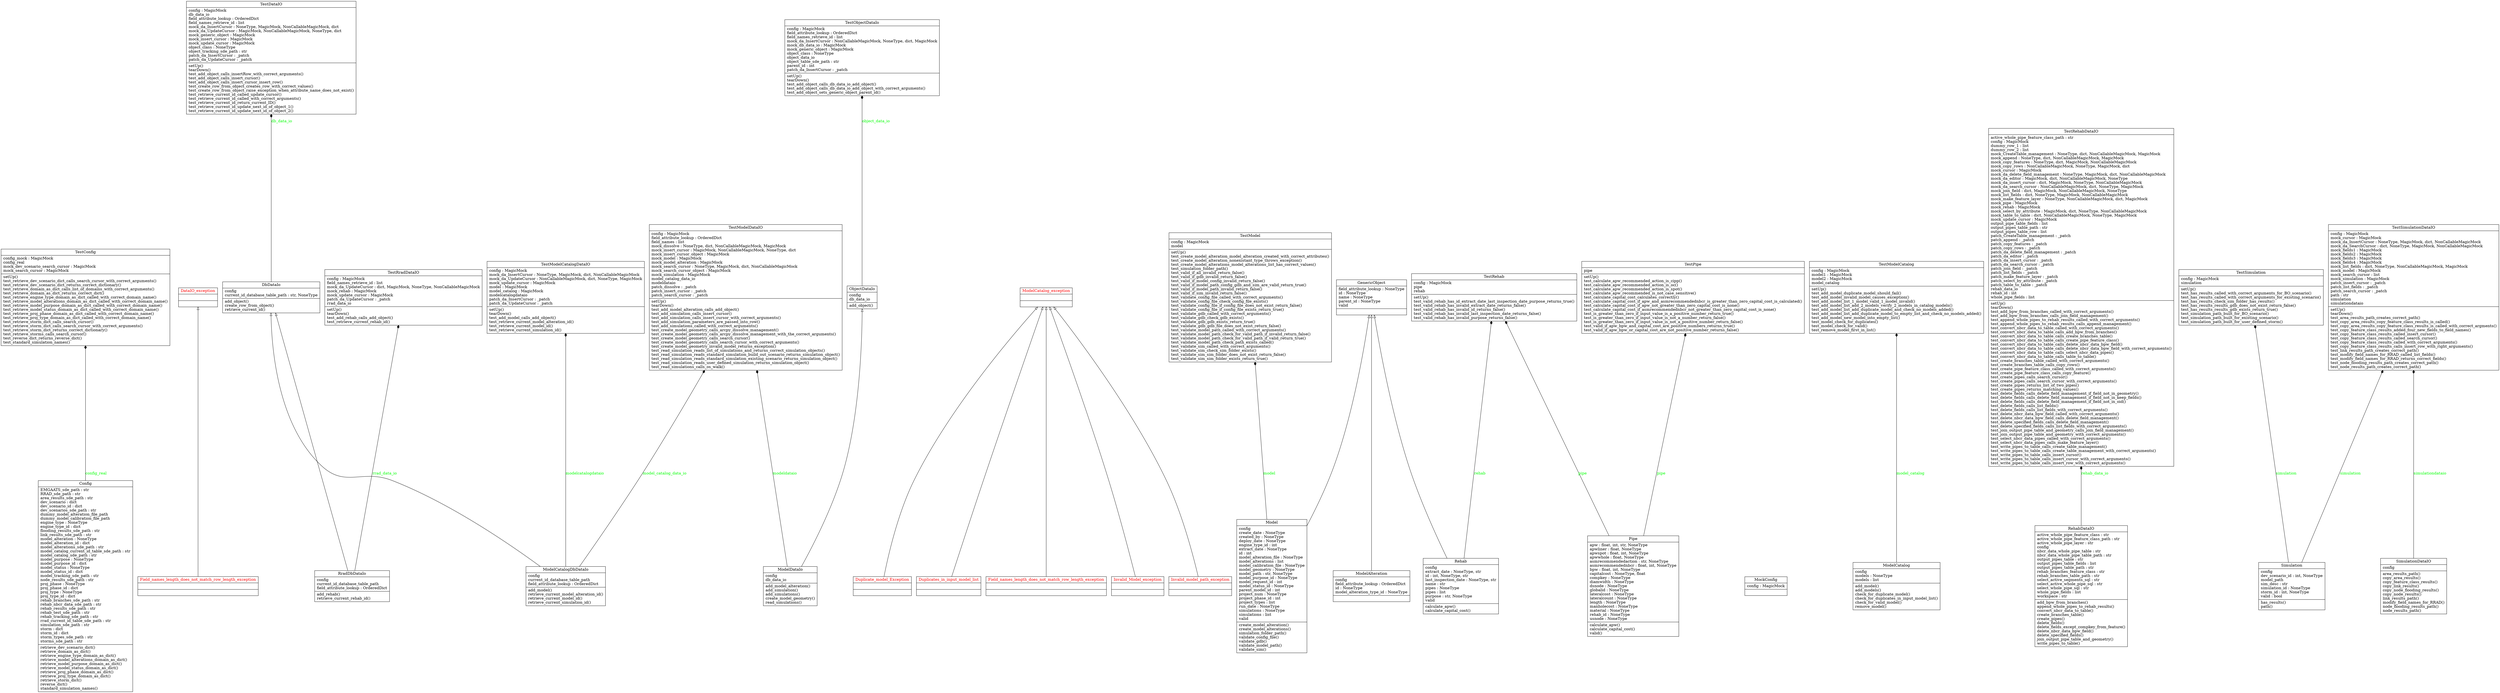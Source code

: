 digraph "classes" {
charset="utf-8"
rankdir=BT
"0" [label="{Config|EMGAATS_sde_path : str\lRRAD_sde_path : str\larea_results_sde_path : str\ldev_scenario : dict\ldev_scenario_id : dict\ldev_scenarios_sde_path : str\ldummy_model_alteration_file_path\ldummy_model_calibration_file_path\lengine_type : NoneType\lengine_type_id : dict\lflooding_results_sde_path : str\llink_results_sde_path : str\lmodel_alteration : NoneType\lmodel_alteration_id : dict\lmodel_alterations_sde_path : str\lmodel_catalog_current_id_table_sde_path : str\lmodel_catalog_sde_path : str\lmodel_purpose : NoneType\lmodel_purpose_id : dict\lmodel_status : NoneType\lmodel_status_id : dict\lmodel_tracking_sde_path : str\lnode_results_sde_path : str\lproj_phase : NoneType\lproj_phase_id : dict\lproj_type : NoneType\lproj_type_id : dict\lrehab_branches_sde_path : str\lrehab_nbcr_data_sde_path : str\lrehab_results_sde_path : str\lrehab_test_sde_path : str\lrehab_tracking_sde_path : str\lrrad_current_id_table_sde_path : str\lsimulation_sde_path : str\lstorm : dict\lstorm_id : dict\lstorm_types_sde_path : str\lstorms_sde_path : str\l|retrieve_dev_scenario_dict()\lretrieve_domain_as_dict()\lretrieve_engine_type_domain_as_dict()\lretrieve_model_alterations_domain_as_dict()\lretrieve_model_purpose_domain_as_dict()\lretrieve_model_status_domain_as_dict()\lretrieve_proj_phase_domain_as_dict()\lretrieve_proj_type_domain_as_dict()\lretrieve_storm_dict()\lreverse_dict()\lstandard_simulation_names()\l}", shape="record"];
"1" [fontcolor="red", label="{DataIO_exception|\l|}", shape="record"];
"2" [label="{DbDataIo|config\lcurrent_id_database_table_path : str, NoneType\l|add_object()\lcreate_row_from_object()\lretrieve_current_id()\l}", shape="record"];
"3" [fontcolor="red", label="{Duplicate_model_Exception|\l|}", shape="record"];
"4" [fontcolor="red", label="{Duplicates_in_input_model_list|\l|}", shape="record"];
"5" [fontcolor="red", label="{Field_names_length_does_not_match_row_length_exception|\l|}", shape="record"];
"6" [fontcolor="red", label="{Field_names_length_does_not_match_row_length_exception|\l|}", shape="record"];
"7" [label="{GenericObject|field_attribute_lookup : NoneType\lid : NoneType\lname : NoneType\lparent_id : NoneType\lvalid\l|}", shape="record"];
"8" [fontcolor="red", label="{Invalid_Model_exception|\l|}", shape="record"];
"9" [fontcolor="red", label="{Invalid_model_path_exception|\l|}", shape="record"];
"10" [label="{MockConfig|config : MagicMock\l|}", shape="record"];
"11" [label="{Model|config\lcreate_date : NoneType\lcreated_by : NoneType\ldeploy_date : NoneType\lengine_type_id : int\lextract_date : NoneType\lid : int\lmodel_alteration_file : NoneType\lmodel_alterations : list\lmodel_calibration_file : NoneType\lmodel_geometry : NoneType\lmodel_path : str, NoneType\lmodel_purpose_id : NoneType\lmodel_request_id : int\lmodel_status_id : NoneType\lparent_model_id : int\lproject_num : NoneType\lproject_phase_id : int\lproject_types : list\lrun_date : NoneType\lsimulations : NoneType\lsimulations : list\lvalid\l|create_model_alteration()\lcreate_model_alterations()\lsimulation_folder_path()\lvalidate_config_file()\lvalidate_gdb()\lvalidate_model_path()\lvalidate_sim()\l}", shape="record"];
"12" [label="{ModelAlteration|config\lfield_attribute_lookup : OrderedDict\lid : NoneType\lmodel_alteration_type_id : NoneType\l|}", shape="record"];
"13" [label="{ModelCatalog|config\lmodels : NoneType\lmodels : list\l|add_model()\ladd_models()\lcheck_for_duplicate_model()\lcheck_for_duplicates_in_input_model_list()\lcheck_for_valid_model()\lremove_model()\l}", shape="record"];
"14" [label="{ModelCatalogDbDataIo|config\lcurrent_id_database_table_path\lfield_attribute_lookup : OrderedDict\l|add_model()\lretrieve_current_model_alteration_id()\lretrieve_current_model_id()\lretrieve_current_simulation_id()\l}", shape="record"];
"15" [fontcolor="red", label="{ModelCatalog_exception|\l|}", shape="record"];
"16" [label="{ModelDataIo|config\ldb_data_io\l|add_model_alteration()\ladd_simulation()\ladd_simulations()\lcreate_model_geometry()\lread_simulations()\l}", shape="record"];
"17" [label="{ObjectDataIo|config\ldb_data_io\l|add_object()\l}", shape="record"];
"18" [label="{Pipe|apw : float, int, str, NoneType\lapwliner : float, NoneType\lapwspot : float, int, NoneType\lapwwhole : float, NoneType\lasmrecommendedaction : str, NoneType\lasmrecommendednbcr : float, int, NoneType\lbpw : float, int, NoneType\lcapitalcost : NoneType, float\lcompkey : NoneType\ldiamwidth : NoneType\ldsnode : NoneType\lglobalid : NoneType\llateralcost : NoneType\llateralcount : NoneType\llength : NoneType\lmanholecost : NoneType\lmaterial : NoneType\lrehab_id : NoneType\lusnode : NoneType\l|calculate_apw()\lcalculate_capital_cost()\lvalid()\l}", shape="record"];
"19" [label="{Rehab|config\lextract_date : NoneType, str\lid : int, NoneType, str\llast_inspection_date : NoneType, str\lname : str\lpipes : NoneType\lpipes : list\lpurpose : str, NoneType\lvalid\l|calculate_apw()\lcalculate_capital_cost()\l}", shape="record"];
"20" [label="{RehabDataIO|active_whole_pipe_feature_class : str\lactive_whole_pipe_feature_class_path : str\lactive_whole_pipe_layer : str\lconfig\lnbcr_data_whole_pipe_table : str\lnbcr_data_whole_pipe_table_path : str\loutput_pipes_table : str\loutput_pipes_table_fields : list\loutput_pipes_table_path : str\lrehab_branches_feature_class : str\lrehab_branches_table_path : str\lselect_active_segments_sql : str\lselect_active_whole_pipe_sql : str\lselect_whole_pipe_sql : str\lwhole_pipe_fields : list\lworkspace : str\l|add_bpw_from_branches()\lappend_whole_pipes_to_rehab_results()\lconvert_nbcr_data_to_table()\lcreate_branches_table()\lcreate_pipes()\ldelete_fields()\ldelete_fields_except_compkey_from_feature()\ldelete_nbcr_data_bpw_field()\ldelete_specified_fields()\ljoin_output_pipe_table_and_geometry()\lwrite_pipes_to_table()\l}", shape="record"];
"21" [label="{RradDbDataIo|config\lcurrent_id_database_table_path\lfield_attribute_lookup : OrderedDict\l|add_rehab()\lretrieve_current_rehab_id()\l}", shape="record"];
"22" [label="{Simulation|config\ldev_scenario_id : int, NoneType\lmodel_path\lsim_desc : str\lsimulation_id : NoneType\lstorm_id : int, NoneType\lvalid : bool\l|has_results()\lpath()\l}", shape="record"];
"23" [label="{SimulationDataIO|config\l|area_results_path()\lcopy_area_results()\lcopy_feature_class_results()\lcopy_link_results()\lcopy_node_flooding_results()\lcopy_node_results()\llink_results_path()\lmodify_field_names_for_RRAD()\lnode_flooding_results_path()\lnode_results_path()\l}", shape="record"];
"24" [label="{TestConfig|config_mock : MagicMock\lconfig_real\lmock_dev_scenario_search_cursor : MagicMock\lmock_search_cursor : MagicMock\l|setUp()\ltest_retrieve_dev_scenario_dict_calls_search_cursor_with_correct_arguments()\ltest_retrieve_dev_scenario_dict_returns_correct_dictionary()\ltest_retrieve_domain_as_dict_calls_list_of_domains_with_correct_arguments()\ltest_retrieve_domain_as_dict_returns_correct_dict()\ltest_retrieve_engine_type_domain_as_dict_called_with_correct_domain_name()\ltest_retrieve_model_alterations_domain_as_dict_called_with_correct_domain_name()\ltest_retrieve_model_purpose_domain_as_dict_called_with_correct_domain_name()\ltest_retrieve_model_status_domain_as_dict_called_with_correct_domain_name()\ltest_retrieve_proj_phase_domain_as_dict_called_with_correct_domain_name()\ltest_retrieve_proj_type_domain_as_dict_called_with_correct_domain_name()\ltest_retrieve_storm_dict_calls_search_cursor()\ltest_retrieve_storm_dict_calls_search_cursor_with_correct_arguments()\ltest_retrieve_storm_dict_returns_correct_dictionary()\ltest_retrieve_storms_calls_search_cursor()\ltest_reverse_dict_returns_reverse_dict()\ltest_standard_simulation_names()\l}", shape="record"];
"25" [label="{TestDataIO|config : MagicMock\ldb_data_io\lfield_attribute_lookup : OrderedDict\lfield_names_retrieve_id : list\lmock_da_InsertCursor : NoneType, MagicMock, NonCallableMagicMock, dict\lmock_da_UpdateCursor : MagicMock, NonCallableMagicMock, NoneType, dict\lmock_generic_object : MagicMock\lmock_insert_cursor : MagicMock\lmock_update_cursor : MagicMock\lobject_class : NoneType\lobject_tracking_sde_path : str\lpatch_da_InsertCursor : _patch\lpatch_da_UpdateCursor : _patch\l|setUp()\ltearDown()\ltest_add_object_calls_insertRow_with_correct_arguments()\ltest_add_object_calls_insert_cursor()\ltest_add_object_calls_insert_cursor_insert_row()\ltest_create_row_from_object_creates_row_with_correct_values()\ltest_create_row_from_object_raise_exception_when_attribute_name_does_not_exist()\ltest_retrieve_current_id_called_update_cursor()\ltest_retrieve_current_id_called_with_correct_arguments()\ltest_retrieve_current_id_return_current_ID()\ltest_retrieve_current_id_update_next_id_of_object_1()\ltest_retrieve_current_id_update_next_id_of_object_2()\l}", shape="record"];
"26" [label="{TestModel|config : MagicMock\lmodel\l|setUp()\ltest_create_model_alteration_model_alteration_created_with_correct_attributes()\ltest_create_model_alteration_nonexistant_type_throws_exception()\ltest_create_model_alterations_model_alterations_list_has_correct_values()\ltest_simulation_folder_path()\ltest_valid_if_all_invalid_return_false()\ltest_valid_if_gdb_invalid_return_false()\ltest_valid_if_model_config_invalid_return_false()\ltest_valid_if_model_path_config_gdb_and_sim_are_valid_return_true()\ltest_valid_if_model_path_invalid_return_false()\ltest_valid_if_sim_invalid_return_false()\ltest_validate_config_file_called_with_correct_arguments()\ltest_validate_config_file_check_config_file_exists()\ltest_validate_config_file_if_config_file_does_not_exist_return_false()\ltest_validate_config_file_if_config_file_exists_return_true()\ltest_validate_gdb_called_with_correct_arguments()\ltest_validate_gdb_check_gdb_exists()\ltest_validate_gdb_gdb_exists_return_true()\ltest_validate_gdb_gdb_file_does_not_exist_return_false()\ltest_validate_model_path_called_with_correct_arguments()\ltest_validate_model_path_check_for_valid_path_if_invalid_return_false()\ltest_validate_model_path_check_for_valid_path_if_valid_return_true()\ltest_validate_model_path_check_path_exists_called()\ltest_validate_sim_called_with_correct_arguments()\ltest_validate_sim_check_sim_folder_exists()\ltest_validate_sim_sim_folder_does_not_exist_return_false()\ltest_validate_sim_sim_folder_exists_return_true()\l}", shape="record"];
"27" [label="{TestModelCatalog|config : MagicMock\lmodel1 : MagicMock\lmodel2 : MagicMock\lmodel_catalog\l|setUp()\ltest_add_model_duplicate_model_should_fail()\ltest_add_model_invalid_model_causes_exception()\ltest_add_model_list_1_model_valid_1_model_invalid()\ltest_add_model_list_add_2_models_verify_2_models_in_catalog_models()\ltest_add_model_list_add_duplicate_model_and_check_no_models_added()\ltest_add_model_list_add_duplicate_model_to_empty_list_and_check_no_models_added()\ltest_add_model_new_model_into_empty_list()\ltest_model_check_for_duplicates()\ltest_model_check_for_valid()\ltest_remove_model_first_in_list()\l}", shape="record"];
"28" [label="{TestModelCatalogDataIO|config : MagicMock\lmock_da_InsertCursor : NoneType, MagicMock, dict, NonCallableMagicMock\lmock_da_UpdateCursor : NonCallableMagicMock, dict, NoneType, MagicMock\lmock_update_cursor : MagicMock\lmodel : MagicMock\lmodel_catalog : MagicMock\lmodelcatalogdataio\lpatch_da_InsertCursor : _patch\lpatch_da_UpdateCursor : _patch\l|setUp()\ltearDown()\ltest_add_model_calls_add_object()\ltest_retrieve_current_model_alteration_id()\ltest_retrieve_current_model_id()\ltest_retrieve_current_simulation_id()\l}", shape="record"];
"29" [label="{TestModelDataIO|config : MagicMock\lfield_attribute_lookup : OrderedDict\lfield_names : list\lmock_dissolve : NoneType, dict, NonCallableMagicMock, MagicMock\lmock_insert_cursor : MagicMock, NonCallableMagicMock, NoneType, dict\lmock_insert_cursor_object : MagicMock\lmock_model : MagicMock\lmock_model_alteration : MagicMock\lmock_search_cursor : NoneType, MagicMock, dict, NonCallableMagicMock\lmock_search_cursor_object : MagicMock\lmock_simulation : MagicMock\lmodel_catalog_data_io\lmodeldataio\lpatch_dissolve : _patch\lpatch_insert_cursor : _patch\lpatch_search_cursor : _patch\l|setUp()\ltearDown()\ltest_add_model_alteration_calls_add_object()\ltest_add_simulation_calls_insert_cursor()\ltest_add_simulation_calls_insert_cursor_with_correct_arguments()\ltest_add_simulation_parameters_are_passed_into_row()\ltest_add_simulations_called_with_correct_arguments()\ltest_create_model_geometry_calls_arcpy_dissolve_management()\ltest_create_model_geometry_calls_arcpy_dissolve_management_with_the_correct_arguments()\ltest_create_model_geometry_calls_search_cursor()\ltest_create_model_geometry_calls_search_cursor_with_correct_arguments()\ltest_create_model_geometry_invalid_model_returns_exception()\ltest_read_simulation_reads_list_of_simulations_and_returns_correct_simulation_objects()\ltest_read_simulation_reads_standard_simulation_build_out_scenario_returns_simulation_object()\ltest_read_simulation_reads_standard_simulation_existing_scenario_returns_simulation_object()\ltest_read_simulation_reads_user_defined_simulation_returns_simulation_object()\ltest_read_simulations_calls_os_walk()\l}", shape="record"];
"30" [label="{TestObjectDataIo|config : MagicMock\lfield_attribute_lookup : OrderedDict\lfield_names_retrieve_id : list\lmock_da_InsertCursor : NonCallableMagicMock, NoneType, dict, MagicMock\lmock_db_data_io : MagicMock\lmock_generic_object : MagicMock\lobject_class : NoneType\lobject_data_io\lobject_table_sde_path : str\lparent_id : int\lpatch_da_InsertCursor : _patch\l|setUp()\ltearDown()\ltest_add_object_calls_db_data_io_add_object()\ltest_add_object_calls_db_data_io_add_object_with_correct_arguments()\ltest_add_object_sets_generic_object_parent_id()\l}", shape="record"];
"31" [label="{TestPipe|pipe\l|setUp()\ltest_calculate_apw_recommended_action_is_cipp()\ltest_calculate_apw_recommended_action_is_oc()\ltest_calculate_apw_recommended_action_is_spot()\ltest_calculate_apw_recommended_is_not_case_sensitive()\ltest_calculate_capital_cost_calculates_correctly()\ltest_calculate_capital_cost_if_apw_and_asmrecommendednbcr_is_greater_than_zero_capital_cost_is_calculated()\ltest_calculate_capital_cost_if_apw_not_greater_than_zero_capital_cost_is_none()\ltest_calculate_capital_cost_if_asmrecommendednbcr_not_greater_than_zero_capital_cost_is_none()\ltest_is_greater_than_zero_if_input_value_is_a_positive_number_return_true()\ltest_is_greater_than_zero_if_input_value_is_not_a_number_return_false()\ltest_is_greater_than_zero_if_input_value_is_not_a_positive_number_return_false()\ltest_valid_if_apw_bpw_and_capital_cost_are_positive_numbers_returns_true()\ltest_valid_if_apw_bpw_or_capital_cost_are_not_positive_number_returns_false()\l}", shape="record"];
"32" [label="{TestRehab|config : MagicMock\lpipe\lrehab\l|setUp()\ltest_valid_rehab_has_id_extract_date_last_inspection_date_purpose_returns_true()\ltest_valid_rehab_has_invalid_extract_date_returns_false()\ltest_valid_rehab_has_invalid_id_returns_false()\ltest_valid_rehab_has_invalid_last_inspection_date_returns_false()\ltest_valid_rehab_has_invalid_purpose_returns_false()\l}", shape="record"];
"33" [label="{TestRehabDataIO|active_whole_pipe_feature_class_path : str\lconfig : MagicMock\ldummy_row_1 : list\ldummy_row_2 : list\lmock_CreateTable_management : NoneType, dict, NonCallableMagicMock, MagicMock\lmock_append : NoneType, dict, NonCallableMagicMock, MagicMock\lmock_copy_features : NoneType, dict, MagicMock, NonCallableMagicMock\lmock_copy_rows : NonCallableMagicMock, NoneType, MagicMock, dict\lmock_cursor : MagicMock\lmock_da_delete_field_management : NoneType, MagicMock, dict, NonCallableMagicMock\lmock_da_editor : MagicMock, dict, NonCallableMagicMock, NoneType\lmock_da_insert_cursor : dict, MagicMock, NoneType, NonCallableMagicMock\lmock_da_search_cursor : NonCallableMagicMock, dict, NoneType, MagicMock\lmock_join_field : dict, MagicMock, NonCallableMagicMock, NoneType\lmock_list_fields : dict, NoneType, MagicMock, NonCallableMagicMock\lmock_make_feature_layer : NoneType, NonCallableMagicMock, dict, MagicMock\lmock_pipe : MagicMock\lmock_rehab : MagicMock\lmock_select_by_attribute : MagicMock, dict, NoneType, NonCallableMagicMock\lmock_table_to_table : dict, NonCallableMagicMock, NoneType, MagicMock\lmock_update_cursor : MagicMock\loutput_pipe_table_fields : list\loutput_pipes_table_path : str\loutput_pipes_table_row : list\lpatch_CreateTable_management : _patch\lpatch_append : _patch\lpatch_copy_features : _patch\lpatch_copy_rows : _patch\lpatch_da_delete_field_management : _patch\lpatch_da_editor : _patch\lpatch_da_insert_cursor : _patch\lpatch_da_search_cursor : _patch\lpatch_join_field : _patch\lpatch_list_fields : _patch\lpatch_make_feature_layer : _patch\lpatch_select_by_attribute : _patch\lpatch_table_to_table : _patch\lrehab_data_io\lrehab_id : int\lwhole_pipe_fields : list\l|setUp()\ltearDown()\ltest_add_bpw_from_branches_called_with_correct_arguments()\ltest_add_bpw_from_branches_calls_join_field_management()\ltest_append_whole_pipes_to_rehab_results_called_with_correct_arguments()\ltest_append_whole_pipes_to_rehab_results_calls_append_management()\ltest_convert_nbcr_data_to_table_called_with_correct_arguments()\ltest_convert_nbcr_data_to_table_calls_add_bpw_from_branches()\ltest_convert_nbcr_data_to_table_calls_create_branches_table()\ltest_convert_nbcr_data_to_table_calls_create_pipe_feature_class()\ltest_convert_nbcr_data_to_table_calls_delete_nbcr_data_bpw_field()\ltest_convert_nbcr_data_to_table_calls_delete_nbcr_data_bpw_field_with_correct_arguments()\ltest_convert_nbcr_data_to_table_calls_select_nbcr_data_pipes()\ltest_convert_nbcr_data_to_table_calls_table_to_table()\ltest_create_branches_table_called_with_correct_arguments()\ltest_create_branches_table_calls_copy_rows()\ltest_create_pipe_feature_class_called_with_correct_arguments()\ltest_create_pipe_feature_class_calls_copy_feature()\ltest_create_pipes_calls_search_cursor()\ltest_create_pipes_calls_search_cursor_with_correct_arguments()\ltest_create_pipes_returns_list_of_two_pipes()\ltest_create_pipes_returns_matching_values()\ltest_delete_fields_calls_delete_field_management_if_field_not_in_geometry()\ltest_delete_fields_calls_delete_field_management_if_field_not_in_keep_fields()\ltest_delete_fields_calls_delete_field_management_if_field_not_in_oid()\ltest_delete_fields_calls_list_fields()\ltest_delete_fields_calls_list_fields_with_correct_arguments()\ltest_delete_nbcr_data_bpw_field_called_with_correct_arguments()\ltest_delete_nbcr_data_bpw_field_calls_delete_field_management()\ltest_delete_specified_fields_calls_delete_field_management()\ltest_delete_specified_fields_calls_list_fields_with_correct_arguments()\ltest_join_output_pipe_table_and_geometry_calls_join_field_management()\ltest_join_output_pipe_table_and_geometry_with_correct_arguments()\ltest_select_nbcr_data_pipes_called_with_correct_arguments()\ltest_select_nbcr_data_pipes_calls_make_feature_layer()\ltest_write_pipes_to_table_calls_create_table_management()\ltest_write_pipes_to_table_calls_create_table_management_with_correct_arguments()\ltest_write_pipes_to_table_calls_insert_cursor()\ltest_write_pipes_to_table_calls_insert_cursor_with_correct_arguments()\ltest_write_pipes_to_table_calls_insert_row_with_correct_arguments()\l}", shape="record"];
"34" [label="{TestRradDataIO|config : MagicMock\lfield_names_retrieve_id : list\lmock_da_UpdateCursor : dict, MagicMock, NoneType, NonCallableMagicMock\lmock_rehab : MagicMock\lmock_update_cursor : MagicMock\lpatch_da_UpdateCursor : _patch\lrrad_data_io\l|setUp()\ltearDown()\ltest_add_rehab_calls_add_object()\ltest_retrieve_current_rehab_id()\l}", shape="record"];
"35" [label="{TestSimulation|config : MagicMock\lsimulation\l|setUp()\ltest_has_results_called_with_correct_arguments_for_BO_scenario()\ltest_has_results_called_with_correct_arguments_for_existing_scenario()\ltest_has_results_check_sim_folder_has_results()\ltest_has_results_results_gdb_does_not_exist_return_false()\ltest_has_results_results_gdb_exists_return_true()\ltest_simulation_path_built_for_BO_scenario()\ltest_simulation_path_built_for_existing_scenario()\ltest_simulation_path_built_for_user_defined_storm()\l}", shape="record"];
"36" [label="{TestSimulationDataIO|config : MagicMock\lmock_cursor : MagicMock\lmock_da_InsertCursor : NoneType, MagicMock, dict, NonCallableMagicMock\lmock_da_SearchCursor : dict, NoneType, MagicMock, NonCallableMagicMock\lmock_fields1 : MagicMock\lmock_fields2 : MagicMock\lmock_fields3 : MagicMock\lmock_fields4 : MagicMock\lmock_list_fields : dict, NoneType, NonCallableMagicMock, MagicMock\lmock_model : MagicMock\lmock_search_cursor : list\lmock_simulation : MagicMock\lpatch_insert_cursor : _patch\lpatch_list_fields : _patch\lpatch_search_cursor : _patch\lpath : str\lsimulation\lsimulationdataio\l|setUp()\ltearDown()\ltest_area_results_path_creates_correct_path()\ltest_copy_area_results_copy_feature_class_results_is_called()\ltest_copy_area_results_copy_feature_class_results_is_called_with_correct_argments()\ltest_copy_feature_class_results_added_four_new_fields_to_field_names()\ltest_copy_feature_class_results_called_insert_cursor()\ltest_copy_feature_class_results_called_search_cursor()\ltest_copy_feature_class_results_called_with_correct_arguments()\ltest_copy_feature_class_results_calls_insert_row_with_right_arguments()\ltest_link_results_path_creates_correct_path()\ltest_modify_field_names_for_RRAD_called_list_fields()\ltest_modify_field_names_for_RRAD_returns_correct_fields()\ltest_node_flooding_results_path_creates_correct_path()\ltest_node_results_path_creates_correct_path()\l}", shape="record"];
"3" -> "15" [arrowhead="empty", arrowtail="none"];
"4" -> "15" [arrowhead="empty", arrowtail="none"];
"5" -> "15" [arrowhead="empty", arrowtail="none"];
"6" -> "1" [arrowhead="empty", arrowtail="none"];
"8" -> "15" [arrowhead="empty", arrowtail="none"];
"9" -> "15" [arrowhead="empty", arrowtail="none"];
"11" -> "7" [arrowhead="empty", arrowtail="none"];
"12" -> "7" [arrowhead="empty", arrowtail="none"];
"14" -> "2" [arrowhead="empty", arrowtail="none"];
"16" -> "17" [arrowhead="empty", arrowtail="none"];
"19" -> "7" [arrowhead="empty", arrowtail="none"];
"21" -> "2" [arrowhead="empty", arrowtail="none"];
"0" -> "24" [arrowhead="diamond", arrowtail="none", fontcolor="green", label="config_real", style="solid"];
"2" -> "25" [arrowhead="diamond", arrowtail="none", fontcolor="green", label="db_data_io", style="solid"];
"11" -> "26" [arrowhead="diamond", arrowtail="none", fontcolor="green", label="model", style="solid"];
"13" -> "27" [arrowhead="diamond", arrowtail="none", fontcolor="green", label="model_catalog", style="solid"];
"14" -> "28" [arrowhead="diamond", arrowtail="none", fontcolor="green", label="modelcatalogdataio", style="solid"];
"14" -> "29" [arrowhead="diamond", arrowtail="none", fontcolor="green", label="model_catalog_data_io", style="solid"];
"16" -> "29" [arrowhead="diamond", arrowtail="none", fontcolor="green", label="modeldataio", style="solid"];
"17" -> "30" [arrowhead="diamond", arrowtail="none", fontcolor="green", label="object_data_io", style="solid"];
"18" -> "31" [arrowhead="diamond", arrowtail="none", fontcolor="green", label="pipe", style="solid"];
"18" -> "32" [arrowhead="diamond", arrowtail="none", fontcolor="green", label="pipe", style="solid"];
"19" -> "32" [arrowhead="diamond", arrowtail="none", fontcolor="green", label="rehab", style="solid"];
"20" -> "33" [arrowhead="diamond", arrowtail="none", fontcolor="green", label="rehab_data_io", style="solid"];
"21" -> "34" [arrowhead="diamond", arrowtail="none", fontcolor="green", label="rrad_data_io", style="solid"];
"22" -> "35" [arrowhead="diamond", arrowtail="none", fontcolor="green", label="simulation", style="solid"];
"22" -> "36" [arrowhead="diamond", arrowtail="none", fontcolor="green", label="simulation", style="solid"];
"23" -> "36" [arrowhead="diamond", arrowtail="none", fontcolor="green", label="simulationdataio", style="solid"];
}

